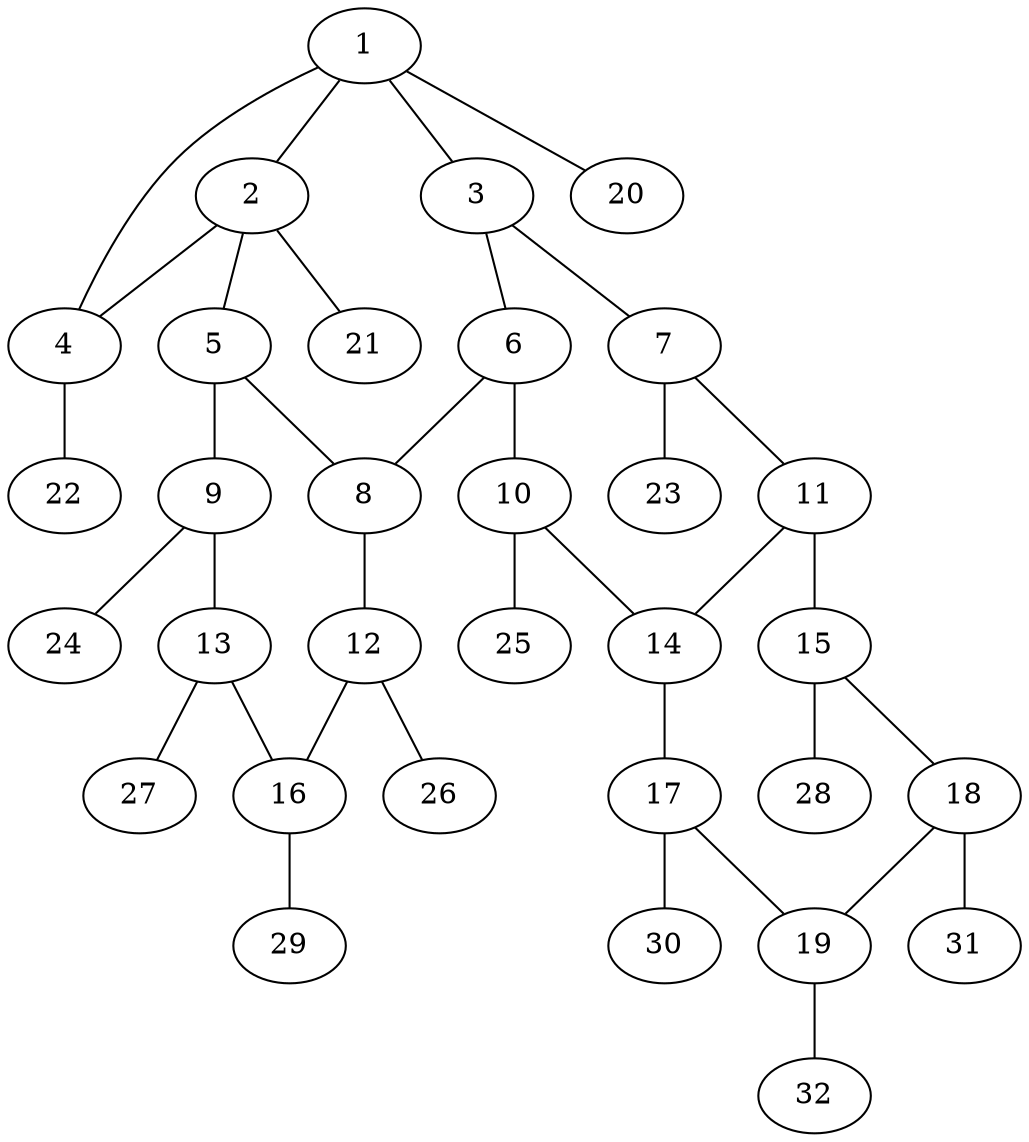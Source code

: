graph molecule_1923 {
	1	 [chem=C];
	2	 [chem=C];
	1 -- 2	 [valence=1];
	3	 [chem=C];
	1 -- 3	 [valence=1];
	4	 [chem=N];
	1 -- 4	 [valence=1];
	20	 [chem=H];
	1 -- 20	 [valence=1];
	2 -- 4	 [valence=1];
	5	 [chem=C];
	2 -- 5	 [valence=1];
	21	 [chem=H];
	2 -- 21	 [valence=1];
	6	 [chem=C];
	3 -- 6	 [valence=1];
	7	 [chem=C];
	3 -- 7	 [valence=2];
	22	 [chem=H];
	4 -- 22	 [valence=1];
	8	 [chem=C];
	5 -- 8	 [valence=2];
	9	 [chem=C];
	5 -- 9	 [valence=1];
	6 -- 8	 [valence=1];
	10	 [chem=C];
	6 -- 10	 [valence=2];
	11	 [chem=C];
	7 -- 11	 [valence=1];
	23	 [chem=H];
	7 -- 23	 [valence=1];
	12	 [chem=C];
	8 -- 12	 [valence=1];
	13	 [chem=C];
	9 -- 13	 [valence=2];
	24	 [chem=H];
	9 -- 24	 [valence=1];
	14	 [chem=C];
	10 -- 14	 [valence=1];
	25	 [chem=H];
	10 -- 25	 [valence=1];
	11 -- 14	 [valence=2];
	15	 [chem=C];
	11 -- 15	 [valence=1];
	16	 [chem=C];
	12 -- 16	 [valence=2];
	26	 [chem=H];
	12 -- 26	 [valence=1];
	13 -- 16	 [valence=1];
	27	 [chem=H];
	13 -- 27	 [valence=1];
	17	 [chem=C];
	14 -- 17	 [valence=1];
	18	 [chem=C];
	15 -- 18	 [valence=2];
	28	 [chem=H];
	15 -- 28	 [valence=1];
	29	 [chem=H];
	16 -- 29	 [valence=1];
	19	 [chem=C];
	17 -- 19	 [valence=2];
	30	 [chem=H];
	17 -- 30	 [valence=1];
	18 -- 19	 [valence=1];
	31	 [chem=H];
	18 -- 31	 [valence=1];
	32	 [chem=H];
	19 -- 32	 [valence=1];
}
